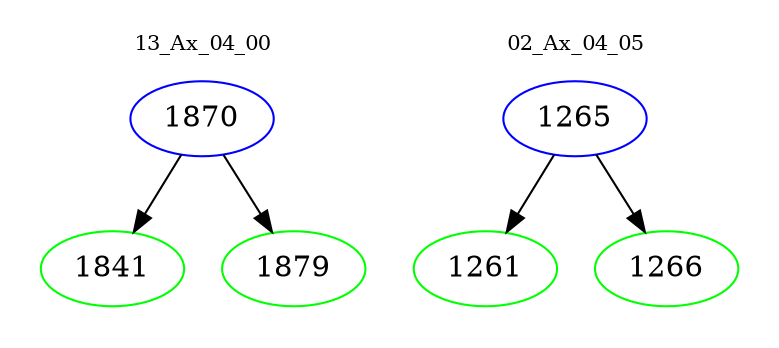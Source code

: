 digraph{
subgraph cluster_0 {
color = white
label = "13_Ax_04_00";
fontsize=10;
T0_1870 [label="1870", color="blue"]
T0_1870 -> T0_1841 [color="black"]
T0_1841 [label="1841", color="green"]
T0_1870 -> T0_1879 [color="black"]
T0_1879 [label="1879", color="green"]
}
subgraph cluster_1 {
color = white
label = "02_Ax_04_05";
fontsize=10;
T1_1265 [label="1265", color="blue"]
T1_1265 -> T1_1261 [color="black"]
T1_1261 [label="1261", color="green"]
T1_1265 -> T1_1266 [color="black"]
T1_1266 [label="1266", color="green"]
}
}
